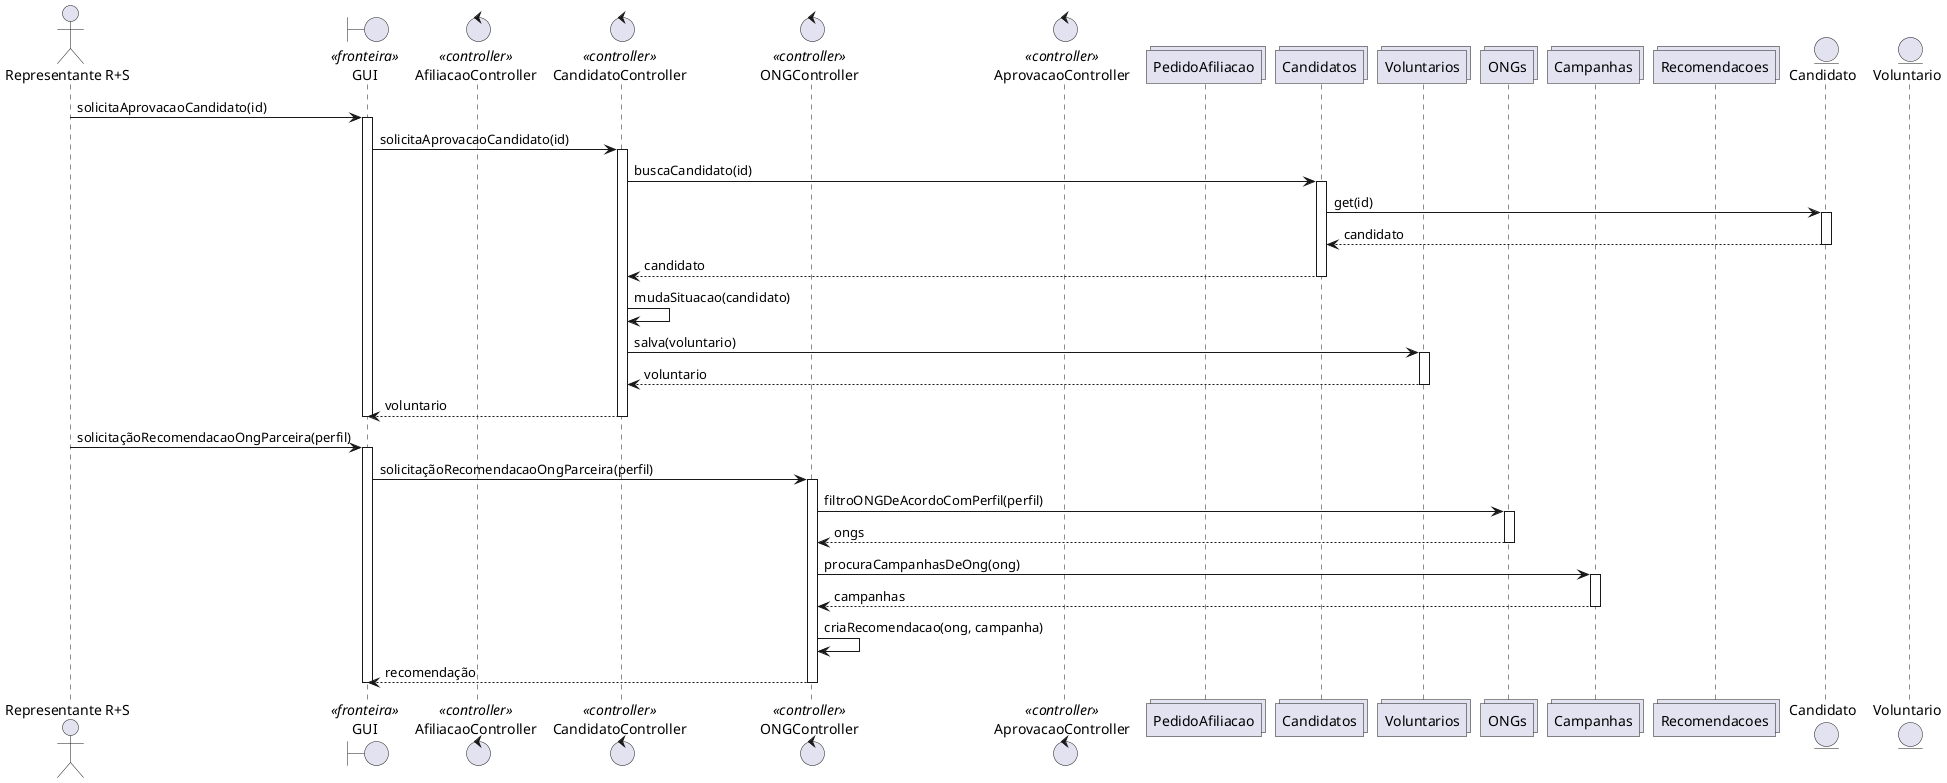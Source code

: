 @startuml
actor "Representante R+S" as representante
boundary "GUI" as gui <<fronteira>>
control "AfiliacaoController" as afiliacaoController <<controller>>
control "CandidatoController" as candidatoController <<controller>>
control "ONGController" as ongController<<controller>>
control "AprovacaoController" as aprovacaoController<<controller>>
collections "PedidoAfiliacao" as pedidoAfiliacao
collections "Candidatos" as candidatos
collections "Voluntarios" as voluntarios
collections "ONGs" as ongs
collections "Campanhas" as campanhas
collections "Recomendacoes" as recomendacoes
entity "Candidato" as candidato
entity "Voluntario" as voluntario

representante -> gui: solicitaAprovacaoCandidato(id)
activate gui
    gui -> candidatoController: solicitaAprovacaoCandidato(id)
    activate candidatoController
        candidatoController -> candidatos: buscaCandidato(id)
        activate candidatos
            
            candidatos -> candidato: get(id)
            activate candidato
                candidato --> candidatos: candidato
            deactivate candidato

        candidatos --> candidatoController: candidato
        deactivate candidatos

        candidatoController -> candidatoController: mudaSituacao(candidato)
        candidatoController -> voluntarios: salva(voluntario)

        activate voluntarios
            voluntarios --> candidatoController: voluntario
        deactivate voluntarios

    candidatoController --> gui: voluntario
    deactivate candidatoController
deactivate gui

representante -> gui: solicitaçãoRecomendacaoOngParceira(perfil)
activate gui
    gui -> ongController: solicitaçãoRecomendacaoOngParceira(perfil)
    activate ongController
        ongController -> ongs: filtroONGDeAcordoComPerfil(perfil)
        activate ongs
            ongs --> ongController: ongs
        deactivate ongs
        ongController -> campanhas: procuraCampanhasDeOng(ong)
        activate campanhas
            campanhas --> ongController: campanhas
        deactivate campanhas

        ongController -> ongController: criaRecomendacao(ong, campanha)
        ongController --> gui: recomendação 
    deactivate ongController
deactivate gui


@enduml